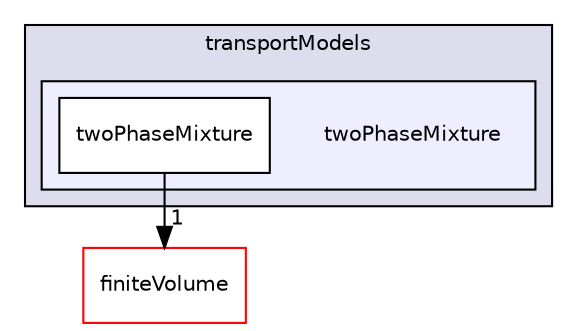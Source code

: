 digraph "src/transportModels/twoPhaseMixture" {
  bgcolor=transparent;
  compound=true
  node [ fontsize="10", fontname="Helvetica"];
  edge [ labelfontsize="10", labelfontname="Helvetica"];
  subgraph clusterdir_9415e59289a6feeb24164dafa70a594f {
    graph [ bgcolor="#ddddee", pencolor="black", label="transportModels" fontname="Helvetica", fontsize="10", URL="dir_9415e59289a6feeb24164dafa70a594f.html"]
  subgraph clusterdir_eb16c39e798c85e23cdc92056469ea82 {
    graph [ bgcolor="#eeeeff", pencolor="black", label="" URL="dir_eb16c39e798c85e23cdc92056469ea82.html"];
    dir_eb16c39e798c85e23cdc92056469ea82 [shape=plaintext label="twoPhaseMixture"];
    dir_0a44a1d9a88c85102a36c2d1e45d6c33 [shape=box label="twoPhaseMixture" color="black" fillcolor="white" style="filled" URL="dir_0a44a1d9a88c85102a36c2d1e45d6c33.html"];
  }
  }
  dir_9bd15774b555cf7259a6fa18f99fe99b [shape=box label="finiteVolume" color="red" URL="dir_9bd15774b555cf7259a6fa18f99fe99b.html"];
  dir_0a44a1d9a88c85102a36c2d1e45d6c33->dir_9bd15774b555cf7259a6fa18f99fe99b [headlabel="1", labeldistance=1.5 headhref="dir_003021_000897.html"];
}
